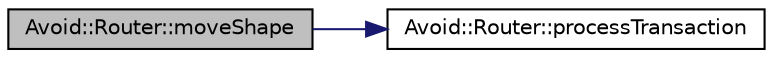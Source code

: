 digraph "Avoid::Router::moveShape"
{
  edge [fontname="Helvetica",fontsize="10",labelfontname="Helvetica",labelfontsize="10"];
  node [fontname="Helvetica",fontsize="10",shape=record];
  rankdir="LR";
  Node1 [label="Avoid::Router::moveShape",height=0.2,width=0.4,color="black", fillcolor="grey75", style="filled", fontcolor="black"];
  Node1 -> Node2 [color="midnightblue",fontsize="10",style="solid",fontname="Helvetica"];
  Node2 [label="Avoid::Router::processTransaction",height=0.2,width=0.4,color="black", fillcolor="white", style="filled",URL="$classAvoid_1_1Router.html#ac4497126d8d4c76a122af565260941fc",tooltip="Finishes the current transaction and processes all the queued object changes efficiently. "];
}

